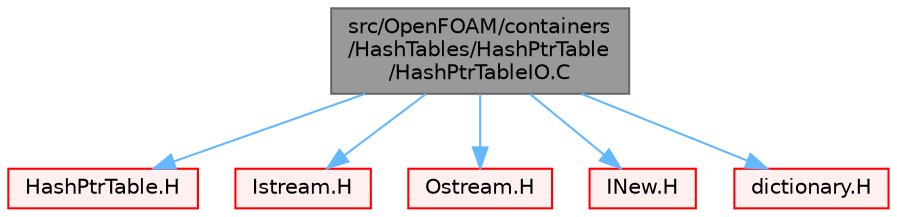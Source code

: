 digraph "src/OpenFOAM/containers/HashTables/HashPtrTable/HashPtrTableIO.C"
{
 // LATEX_PDF_SIZE
  bgcolor="transparent";
  edge [fontname=Helvetica,fontsize=10,labelfontname=Helvetica,labelfontsize=10];
  node [fontname=Helvetica,fontsize=10,shape=box,height=0.2,width=0.4];
  Node1 [id="Node000001",label="src/OpenFOAM/containers\l/HashTables/HashPtrTable\l/HashPtrTableIO.C",height=0.2,width=0.4,color="gray40", fillcolor="grey60", style="filled", fontcolor="black",tooltip=" "];
  Node1 -> Node2 [id="edge1_Node000001_Node000002",color="steelblue1",style="solid",tooltip=" "];
  Node2 [id="Node000002",label="HashPtrTable.H",height=0.2,width=0.4,color="red", fillcolor="#FFF0F0", style="filled",URL="$HashPtrTable_8H.html",tooltip=" "];
  Node1 -> Node94 [id="edge2_Node000001_Node000094",color="steelblue1",style="solid",tooltip=" "];
  Node94 [id="Node000094",label="Istream.H",height=0.2,width=0.4,color="red", fillcolor="#FFF0F0", style="filled",URL="$Istream_8H.html",tooltip=" "];
  Node1 -> Node63 [id="edge3_Node000001_Node000063",color="steelblue1",style="solid",tooltip=" "];
  Node63 [id="Node000063",label="Ostream.H",height=0.2,width=0.4,color="red", fillcolor="#FFF0F0", style="filled",URL="$Ostream_8H.html",tooltip=" "];
  Node1 -> Node100 [id="edge4_Node000001_Node000100",color="steelblue1",style="solid",tooltip=" "];
  Node100 [id="Node000100",label="INew.H",height=0.2,width=0.4,color="red", fillcolor="#FFF0F0", style="filled",URL="$INew_8H.html",tooltip=" "];
  Node1 -> Node101 [id="edge5_Node000001_Node000101",color="steelblue1",style="solid",tooltip=" "];
  Node101 [id="Node000101",label="dictionary.H",height=0.2,width=0.4,color="red", fillcolor="#FFF0F0", style="filled",URL="$dictionary_8H.html",tooltip=" "];
}
